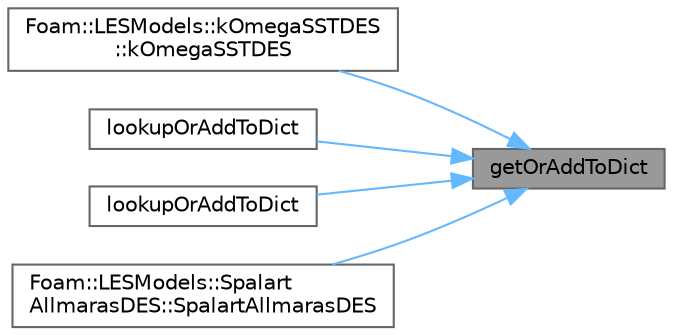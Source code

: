 digraph "getOrAddToDict"
{
 // LATEX_PDF_SIZE
  bgcolor="transparent";
  edge [fontname=Helvetica,fontsize=10,labelfontname=Helvetica,labelfontsize=10];
  node [fontname=Helvetica,fontsize=10,shape=box,height=0.2,width=0.4];
  rankdir="RL";
  Node1 [id="Node000001",label="getOrAddToDict",height=0.2,width=0.4,color="gray40", fillcolor="grey60", style="filled", fontcolor="black",tooltip=" "];
  Node1 -> Node2 [id="edge1_Node000001_Node000002",dir="back",color="steelblue1",style="solid",tooltip=" "];
  Node2 [id="Node000002",label="Foam::LESModels::kOmegaSSTDES\l::kOmegaSSTDES",height=0.2,width=0.4,color="grey40", fillcolor="white", style="filled",URL="$classFoam_1_1LESModels_1_1kOmegaSSTDES.html#a61e32c50c3c3776ee1ace3a5e71a9ae5",tooltip=" "];
  Node1 -> Node3 [id="edge2_Node000001_Node000003",dir="back",color="steelblue1",style="solid",tooltip=" "];
  Node3 [id="Node000003",label="lookupOrAddToDict",height=0.2,width=0.4,color="grey40", fillcolor="white", style="filled",URL="$classFoam_1_1dimensioned.html#a43fc717581c6797f665377e101d6ede2",tooltip=" "];
  Node1 -> Node4 [id="edge3_Node000001_Node000004",dir="back",color="steelblue1",style="solid",tooltip=" "];
  Node4 [id="Node000004",label="lookupOrAddToDict",height=0.2,width=0.4,color="grey40", fillcolor="white", style="filled",URL="$classFoam_1_1dimensioned.html#a629106f57069ad9dc71bb448f2454389",tooltip=" "];
  Node1 -> Node5 [id="edge4_Node000001_Node000005",dir="back",color="steelblue1",style="solid",tooltip=" "];
  Node5 [id="Node000005",label="Foam::LESModels::Spalart\lAllmarasDES::SpalartAllmarasDES",height=0.2,width=0.4,color="grey40", fillcolor="white", style="filled",URL="$classFoam_1_1LESModels_1_1SpalartAllmarasDES.html#a6c5c125ebb2a886b0d4a4b1cf57f3501",tooltip=" "];
}
